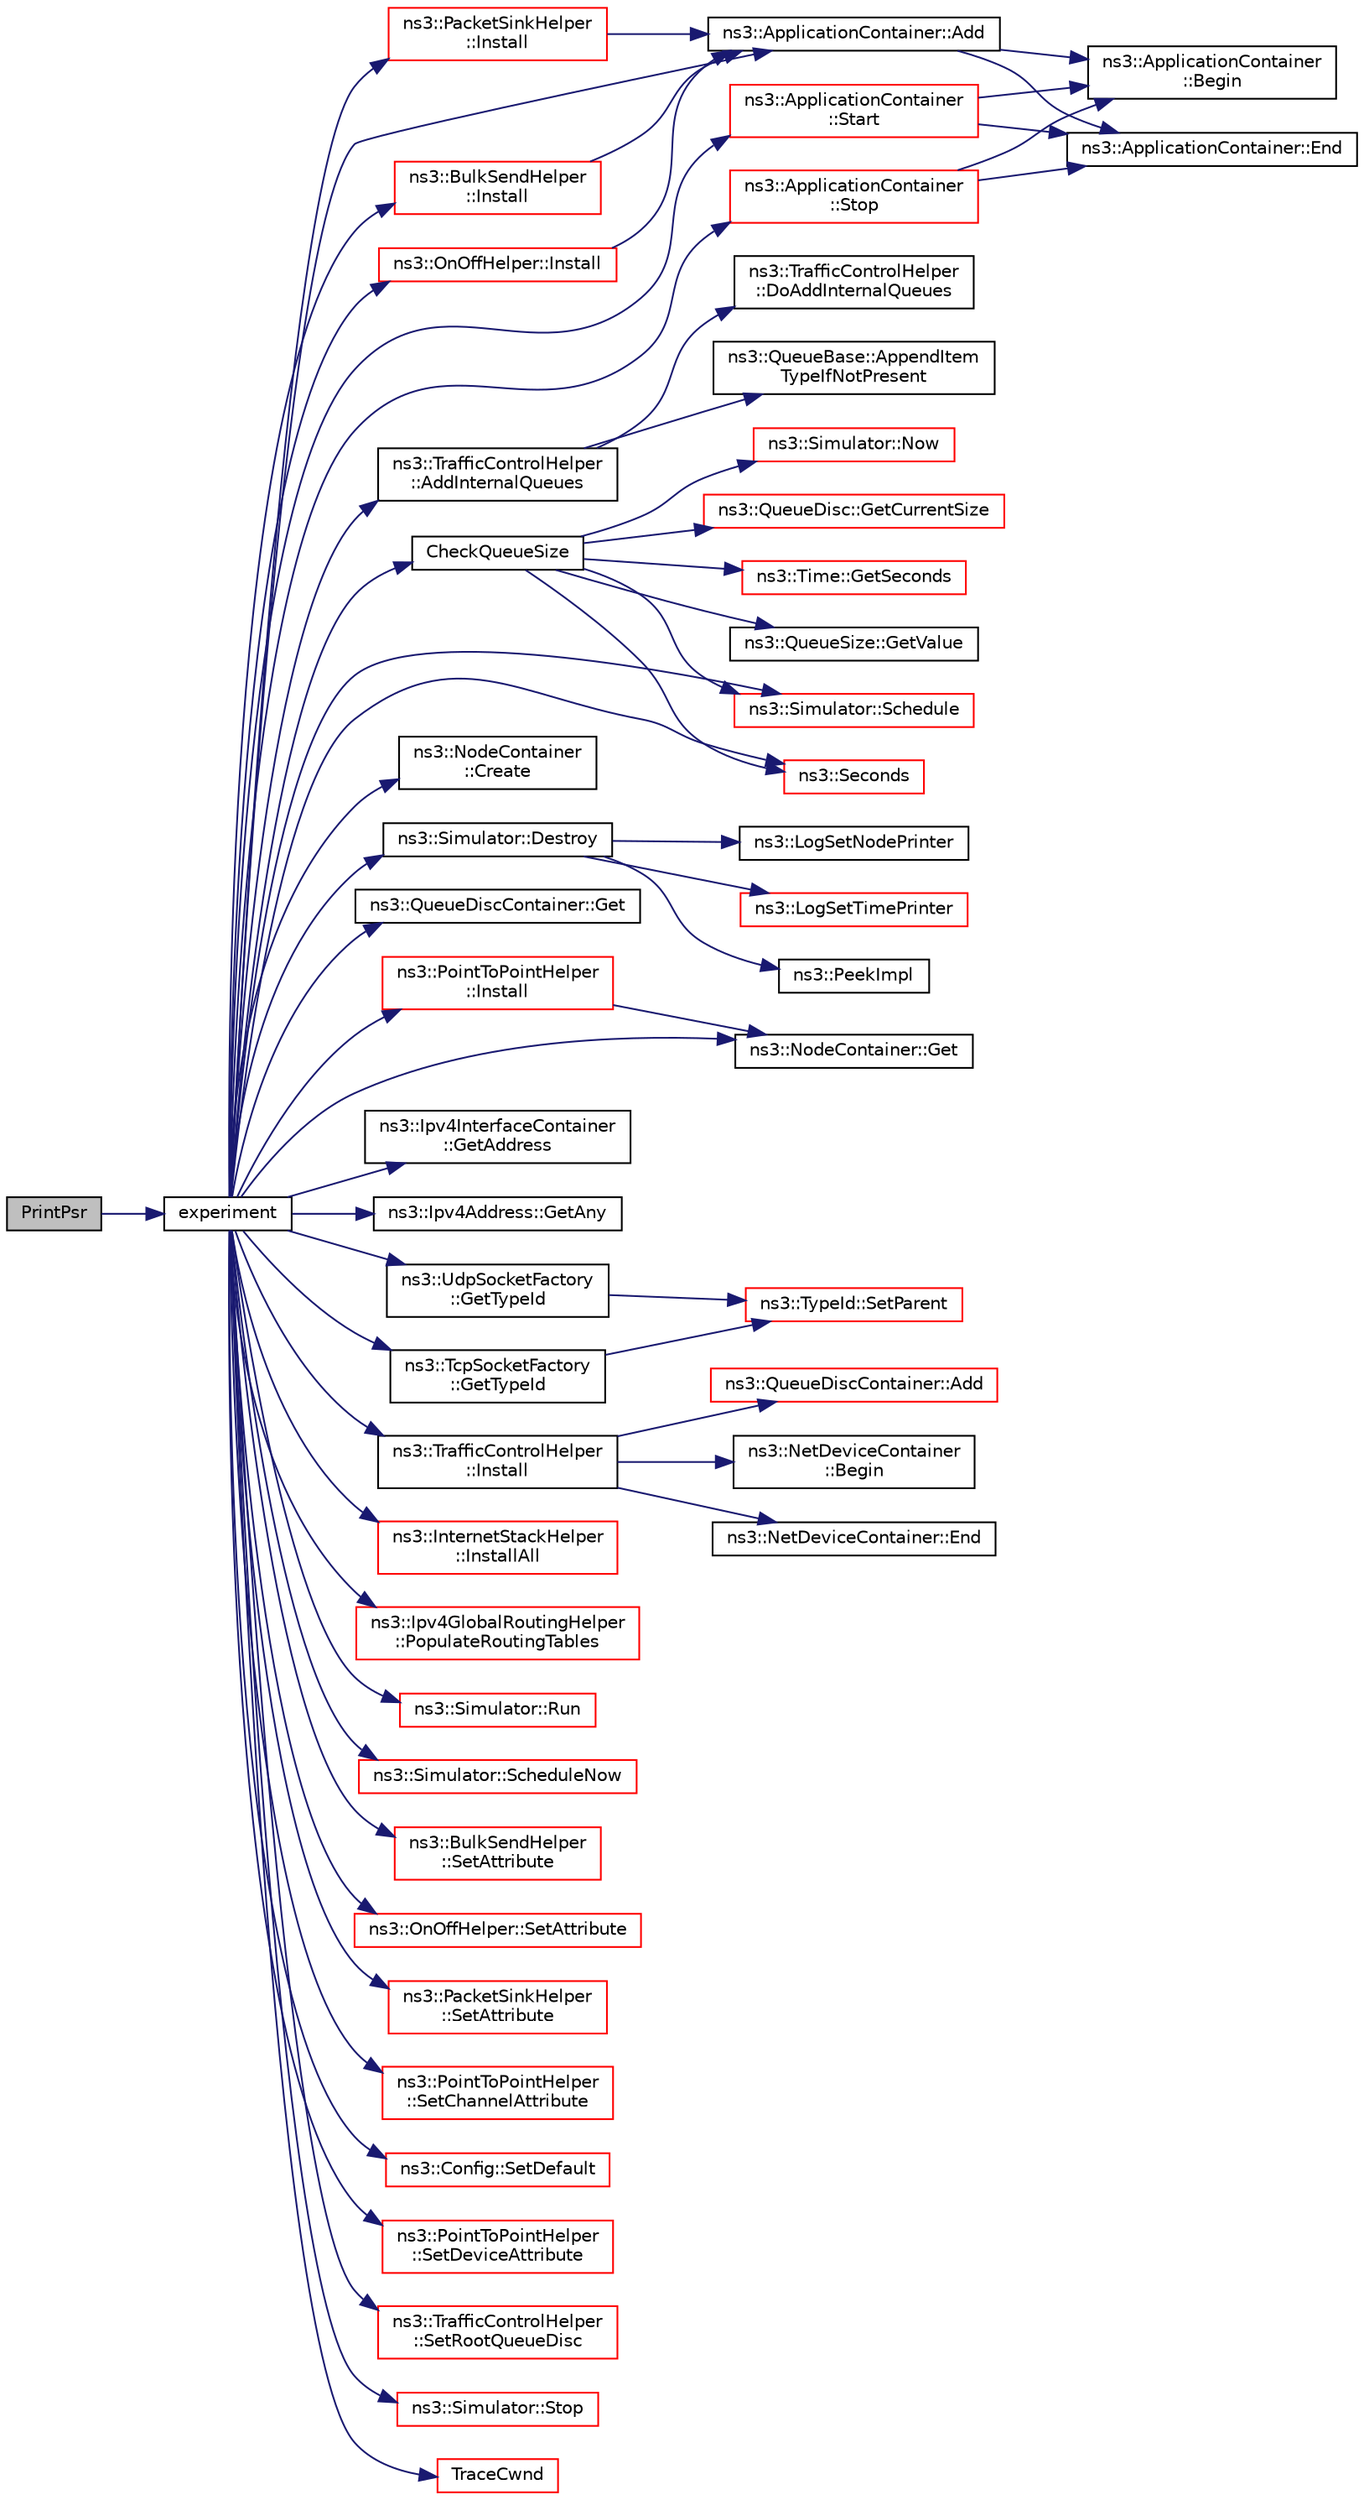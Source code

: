 digraph "PrintPsr"
{
 // LATEX_PDF_SIZE
  edge [fontname="Helvetica",fontsize="10",labelfontname="Helvetica",labelfontsize="10"];
  node [fontname="Helvetica",fontsize="10",shape=record];
  rankdir="LR";
  Node1 [label="PrintPsr",height=0.2,width=0.4,color="black", fillcolor="grey75", style="filled", fontcolor="black",tooltip=" "];
  Node1 -> Node2 [color="midnightblue",fontsize="10",style="solid",fontname="Helvetica"];
  Node2 [label="experiment",height=0.2,width=0.4,color="black", fillcolor="white", style="filled",URL="$cobalt-vs-codel_8cc.html#a6397b590e75a0f7841fcfa02a2ea7611",tooltip=" "];
  Node2 -> Node3 [color="midnightblue",fontsize="10",style="solid",fontname="Helvetica"];
  Node3 [label="ns3::ApplicationContainer::Add",height=0.2,width=0.4,color="black", fillcolor="white", style="filled",URL="$classns3_1_1_application_container.html#ad09ab1a1ad5849d518d5f4c262e38152",tooltip="Append the contents of another ApplicationContainer to the end of this container."];
  Node3 -> Node4 [color="midnightblue",fontsize="10",style="solid",fontname="Helvetica"];
  Node4 [label="ns3::ApplicationContainer\l::Begin",height=0.2,width=0.4,color="black", fillcolor="white", style="filled",URL="$classns3_1_1_application_container.html#a52964e0173d98e9d9dd9e8c4fc4f5ff7",tooltip="Get an iterator which refers to the first Application in the container."];
  Node3 -> Node5 [color="midnightblue",fontsize="10",style="solid",fontname="Helvetica"];
  Node5 [label="ns3::ApplicationContainer::End",height=0.2,width=0.4,color="black", fillcolor="white", style="filled",URL="$classns3_1_1_application_container.html#a9f1d05b1b8993ef668438ed5eadd7354",tooltip="Get an iterator which indicates past-the-last Application in the container."];
  Node2 -> Node6 [color="midnightblue",fontsize="10",style="solid",fontname="Helvetica"];
  Node6 [label="ns3::TrafficControlHelper\l::AddInternalQueues",height=0.2,width=0.4,color="black", fillcolor="white", style="filled",URL="$classns3_1_1_traffic_control_helper.html#ab66b78748c0e05098d10fc0d1b6e19bb",tooltip="Helper function used to add the given number of internal queues (of the given type and with the given..."];
  Node6 -> Node7 [color="midnightblue",fontsize="10",style="solid",fontname="Helvetica"];
  Node7 [label="ns3::QueueBase::AppendItem\lTypeIfNotPresent",height=0.2,width=0.4,color="black", fillcolor="white", style="filled",URL="$classns3_1_1_queue_base.html#a7b85284de63a5642e623f32d096dbcd9",tooltip="Append the item type to the provided type ID if the latter does not end with '>'."];
  Node6 -> Node8 [color="midnightblue",fontsize="10",style="solid",fontname="Helvetica"];
  Node8 [label="ns3::TrafficControlHelper\l::DoAddInternalQueues",height=0.2,width=0.4,color="black", fillcolor="white", style="filled",URL="$classns3_1_1_traffic_control_helper.html#a3ffbb4b6fe4b0f7759bf878ec80aa414",tooltip="Actual implementation of the AddInternalQueues method."];
  Node2 -> Node9 [color="midnightblue",fontsize="10",style="solid",fontname="Helvetica"];
  Node9 [label="CheckQueueSize",height=0.2,width=0.4,color="black", fillcolor="white", style="filled",URL="$cobalt-vs-codel_8cc.html#a2db2ab2d8e19895b6a751c4713c67df6",tooltip=" "];
  Node9 -> Node10 [color="midnightblue",fontsize="10",style="solid",fontname="Helvetica"];
  Node10 [label="ns3::QueueDisc::GetCurrentSize",height=0.2,width=0.4,color="red", fillcolor="white", style="filled",URL="$classns3_1_1_queue_disc.html#a0b121e62752208f83a5cb2b5124b5822",tooltip="Get the current size of the queue disc in bytes, if operating in bytes mode, or packets,..."];
  Node9 -> Node16 [color="midnightblue",fontsize="10",style="solid",fontname="Helvetica"];
  Node16 [label="ns3::Time::GetSeconds",height=0.2,width=0.4,color="red", fillcolor="white", style="filled",URL="$classns3_1_1_time.html#a27cb7c22324e0447740929b024dbeb66",tooltip="Get an approximation of the time stored in this instance in the indicated unit."];
  Node9 -> Node30 [color="midnightblue",fontsize="10",style="solid",fontname="Helvetica"];
  Node30 [label="ns3::QueueSize::GetValue",height=0.2,width=0.4,color="black", fillcolor="white", style="filled",URL="$classns3_1_1_queue_size.html#aeda8ff9a290b06b028064beb7ef0a44a",tooltip="Get the underlying value."];
  Node9 -> Node31 [color="midnightblue",fontsize="10",style="solid",fontname="Helvetica"];
  Node31 [label="ns3::Simulator::Now",height=0.2,width=0.4,color="red", fillcolor="white", style="filled",URL="$classns3_1_1_simulator.html#ac3178fa975b419f7875e7105be122800",tooltip="Return the current simulation virtual time."];
  Node9 -> Node82 [color="midnightblue",fontsize="10",style="solid",fontname="Helvetica"];
  Node82 [label="ns3::Simulator::Schedule",height=0.2,width=0.4,color="red", fillcolor="white", style="filled",URL="$classns3_1_1_simulator.html#a3da7d28335c8ac0e3e86781f766df241",tooltip="Schedule an event to expire after delay."];
  Node9 -> Node94 [color="midnightblue",fontsize="10",style="solid",fontname="Helvetica"];
  Node94 [label="ns3::Seconds",height=0.2,width=0.4,color="red", fillcolor="white", style="filled",URL="$group__timecivil.html#ga33c34b816f8ff6628e33d5c8e9713b9e",tooltip="Construct a Time in the indicated unit."];
  Node2 -> Node95 [color="midnightblue",fontsize="10",style="solid",fontname="Helvetica"];
  Node95 [label="ns3::NodeContainer\l::Create",height=0.2,width=0.4,color="black", fillcolor="white", style="filled",URL="$classns3_1_1_node_container.html#a787f059e2813e8b951cc6914d11dfe69",tooltip="Create n nodes and append pointers to them to the end of this NodeContainer."];
  Node2 -> Node96 [color="midnightblue",fontsize="10",style="solid",fontname="Helvetica"];
  Node96 [label="ns3::Simulator::Destroy",height=0.2,width=0.4,color="black", fillcolor="white", style="filled",URL="$classns3_1_1_simulator.html#a2a056e59a6623225df0957eda0ee8252",tooltip="Execute the events scheduled with ScheduleDestroy()."];
  Node96 -> Node73 [color="midnightblue",fontsize="10",style="solid",fontname="Helvetica"];
  Node73 [label="ns3::LogSetNodePrinter",height=0.2,width=0.4,color="black", fillcolor="white", style="filled",URL="$namespacens3.html#aebac73305345f2e2803fdeb102a7705e",tooltip="Set the LogNodePrinter function to be used to prepend log messages with the node id."];
  Node96 -> Node74 [color="midnightblue",fontsize="10",style="solid",fontname="Helvetica"];
  Node74 [label="ns3::LogSetTimePrinter",height=0.2,width=0.4,color="red", fillcolor="white", style="filled",URL="$namespacens3.html#a46cd76678f7da29799d1b41994e12ec1",tooltip="Set the TimePrinter function to be used to prepend log messages with the simulation time."];
  Node96 -> Node79 [color="midnightblue",fontsize="10",style="solid",fontname="Helvetica"];
  Node79 [label="ns3::PeekImpl",height=0.2,width=0.4,color="black", fillcolor="white", style="filled",URL="$group__simulator.html#ga233c5c38de117e4e4a5a9cd168694792",tooltip="Get the static SimulatorImpl instance."];
  Node2 -> Node97 [color="midnightblue",fontsize="10",style="solid",fontname="Helvetica"];
  Node97 [label="ns3::QueueDiscContainer::Get",height=0.2,width=0.4,color="black", fillcolor="white", style="filled",URL="$classns3_1_1_queue_disc_container.html#ac328a1da08d2df230fca81bd81d7caac",tooltip="Get the Ptr<QueueDisc> stored in this container at a given index."];
  Node2 -> Node98 [color="midnightblue",fontsize="10",style="solid",fontname="Helvetica"];
  Node98 [label="ns3::NodeContainer::Get",height=0.2,width=0.4,color="black", fillcolor="white", style="filled",URL="$classns3_1_1_node_container.html#aff885e5a6b02ca4a27f5725de647d96e",tooltip="Get the Ptr<Node> stored in this container at a given index."];
  Node2 -> Node99 [color="midnightblue",fontsize="10",style="solid",fontname="Helvetica"];
  Node99 [label="ns3::Ipv4InterfaceContainer\l::GetAddress",height=0.2,width=0.4,color="black", fillcolor="white", style="filled",URL="$classns3_1_1_ipv4_interface_container.html#ae708067c27bd8019edd3c0311ff150b3",tooltip=" "];
  Node2 -> Node100 [color="midnightblue",fontsize="10",style="solid",fontname="Helvetica"];
  Node100 [label="ns3::Ipv4Address::GetAny",height=0.2,width=0.4,color="black", fillcolor="white", style="filled",URL="$classns3_1_1_ipv4_address.html#a7a39b330c8e701183a411d5779fca1a4",tooltip=" "];
  Node2 -> Node101 [color="midnightblue",fontsize="10",style="solid",fontname="Helvetica"];
  Node101 [label="ns3::TcpSocketFactory\l::GetTypeId",height=0.2,width=0.4,color="black", fillcolor="white", style="filled",URL="$classns3_1_1_tcp_socket_factory.html#a29c295f0b282f52d7c903768f80607b0",tooltip="Get the type ID."];
  Node101 -> Node54 [color="midnightblue",fontsize="10",style="solid",fontname="Helvetica"];
  Node54 [label="ns3::TypeId::SetParent",height=0.2,width=0.4,color="red", fillcolor="white", style="filled",URL="$classns3_1_1_type_id.html#abaaca67ab7d2471067e7c275df0f7309",tooltip="Set the parent TypeId."];
  Node2 -> Node102 [color="midnightblue",fontsize="10",style="solid",fontname="Helvetica"];
  Node102 [label="ns3::UdpSocketFactory\l::GetTypeId",height=0.2,width=0.4,color="black", fillcolor="white", style="filled",URL="$classns3_1_1_udp_socket_factory.html#ad5b47e944de8861e3dc2b6de1ccbdf5b",tooltip="Get the type ID."];
  Node102 -> Node54 [color="midnightblue",fontsize="10",style="solid",fontname="Helvetica"];
  Node2 -> Node103 [color="midnightblue",fontsize="10",style="solid",fontname="Helvetica"];
  Node103 [label="ns3::TrafficControlHelper\l::Install",height=0.2,width=0.4,color="black", fillcolor="white", style="filled",URL="$classns3_1_1_traffic_control_helper.html#a0aa6a8e2fbb1c196589e16f48c99f0b9",tooltip=" "];
  Node103 -> Node104 [color="midnightblue",fontsize="10",style="solid",fontname="Helvetica"];
  Node104 [label="ns3::QueueDiscContainer::Add",height=0.2,width=0.4,color="red", fillcolor="white", style="filled",URL="$classns3_1_1_queue_disc_container.html#a0520ac277a87beaeda5608dd8bfd37a4",tooltip="Append the contents of another QueueDiscContainer to the end of this container."];
  Node103 -> Node107 [color="midnightblue",fontsize="10",style="solid",fontname="Helvetica"];
  Node107 [label="ns3::NetDeviceContainer\l::Begin",height=0.2,width=0.4,color="black", fillcolor="white", style="filled",URL="$classns3_1_1_net_device_container.html#a4ddc336af319061f5b61c515f0453242",tooltip="Get an iterator which refers to the first NetDevice in the container."];
  Node103 -> Node108 [color="midnightblue",fontsize="10",style="solid",fontname="Helvetica"];
  Node108 [label="ns3::NetDeviceContainer::End",height=0.2,width=0.4,color="black", fillcolor="white", style="filled",URL="$classns3_1_1_net_device_container.html#a436d9df206570861f96c3f278eaccb92",tooltip="Get an iterator which indicates past-the-last NetDevice in the container."];
  Node2 -> Node109 [color="midnightblue",fontsize="10",style="solid",fontname="Helvetica"];
  Node109 [label="ns3::PointToPointHelper\l::Install",height=0.2,width=0.4,color="red", fillcolor="white", style="filled",URL="$classns3_1_1_point_to_point_helper.html#ab9162fea3e88722666fed1106df1f9ec",tooltip=" "];
  Node109 -> Node98 [color="midnightblue",fontsize="10",style="solid",fontname="Helvetica"];
  Node2 -> Node111 [color="midnightblue",fontsize="10",style="solid",fontname="Helvetica"];
  Node111 [label="ns3::BulkSendHelper\l::Install",height=0.2,width=0.4,color="red", fillcolor="white", style="filled",URL="$classns3_1_1_bulk_send_helper.html#afc9241b5e57a619cb2d408bdcac50f3a",tooltip="Install an ns3::BulkSendApplication on each node of the input container configured with all the attri..."];
  Node111 -> Node3 [color="midnightblue",fontsize="10",style="solid",fontname="Helvetica"];
  Node2 -> Node121 [color="midnightblue",fontsize="10",style="solid",fontname="Helvetica"];
  Node121 [label="ns3::OnOffHelper::Install",height=0.2,width=0.4,color="red", fillcolor="white", style="filled",URL="$classns3_1_1_on_off_helper.html#a87cc5963ff591c4ba397ba4439ea39d7",tooltip="Install an ns3::OnOffApplication on each node of the input container configured with all the attribut..."];
  Node121 -> Node3 [color="midnightblue",fontsize="10",style="solid",fontname="Helvetica"];
  Node2 -> Node123 [color="midnightblue",fontsize="10",style="solid",fontname="Helvetica"];
  Node123 [label="ns3::PacketSinkHelper\l::Install",height=0.2,width=0.4,color="red", fillcolor="white", style="filled",URL="$classns3_1_1_packet_sink_helper.html#a0808437e17663beb7c6a4a082d458115",tooltip="Install an ns3::PacketSinkApplication on each node of the input container configured with all the att..."];
  Node123 -> Node3 [color="midnightblue",fontsize="10",style="solid",fontname="Helvetica"];
  Node2 -> Node125 [color="midnightblue",fontsize="10",style="solid",fontname="Helvetica"];
  Node125 [label="ns3::InternetStackHelper\l::InstallAll",height=0.2,width=0.4,color="red", fillcolor="white", style="filled",URL="$classns3_1_1_internet_stack_helper.html#a5f49d0c5e715bea85d06bbca640b1ef4",tooltip="Aggregate IPv4, IPv6, UDP, and TCP stacks to all nodes in the simulation."];
  Node2 -> Node141 [color="midnightblue",fontsize="10",style="solid",fontname="Helvetica"];
  Node141 [label="ns3::Ipv4GlobalRoutingHelper\l::PopulateRoutingTables",height=0.2,width=0.4,color="red", fillcolor="white", style="filled",URL="$classns3_1_1_ipv4_global_routing_helper.html#a540c7339880774ff18a459238ef5a7b2",tooltip="Build a routing database and initialize the routing tables of the nodes in the simulation."];
  Node2 -> Node145 [color="midnightblue",fontsize="10",style="solid",fontname="Helvetica"];
  Node145 [label="ns3::Simulator::Run",height=0.2,width=0.4,color="red", fillcolor="white", style="filled",URL="$classns3_1_1_simulator.html#a84be982e6d03b62c3dc3303c75a9b909",tooltip="Run the simulation."];
  Node2 -> Node82 [color="midnightblue",fontsize="10",style="solid",fontname="Helvetica"];
  Node2 -> Node148 [color="midnightblue",fontsize="10",style="solid",fontname="Helvetica"];
  Node148 [label="ns3::Simulator::ScheduleNow",height=0.2,width=0.4,color="red", fillcolor="white", style="filled",URL="$classns3_1_1_simulator.html#ab8a8b58feaa12f531175df5fd355c362",tooltip="Schedule an event to expire Now."];
  Node2 -> Node94 [color="midnightblue",fontsize="10",style="solid",fontname="Helvetica"];
  Node2 -> Node151 [color="midnightblue",fontsize="10",style="solid",fontname="Helvetica"];
  Node151 [label="ns3::BulkSendHelper\l::SetAttribute",height=0.2,width=0.4,color="red", fillcolor="white", style="filled",URL="$classns3_1_1_bulk_send_helper.html#a18d20e1c180046edd5ee03c67d15c1bf",tooltip="Helper function used to set the underlying application attributes, not the socket attributes."];
  Node2 -> Node158 [color="midnightblue",fontsize="10",style="solid",fontname="Helvetica"];
  Node158 [label="ns3::OnOffHelper::SetAttribute",height=0.2,width=0.4,color="red", fillcolor="white", style="filled",URL="$classns3_1_1_on_off_helper.html#a9f29b8db5fd9afa3075a74f48d30d914",tooltip="Helper function used to set the underlying application attributes."];
  Node2 -> Node159 [color="midnightblue",fontsize="10",style="solid",fontname="Helvetica"];
  Node159 [label="ns3::PacketSinkHelper\l::SetAttribute",height=0.2,width=0.4,color="red", fillcolor="white", style="filled",URL="$classns3_1_1_packet_sink_helper.html#a04bcaf17a17c89aa1d58062a8cb92cfa",tooltip="Helper function used to set the underlying application attributes."];
  Node2 -> Node160 [color="midnightblue",fontsize="10",style="solid",fontname="Helvetica"];
  Node160 [label="ns3::PointToPointHelper\l::SetChannelAttribute",height=0.2,width=0.4,color="red", fillcolor="white", style="filled",URL="$classns3_1_1_point_to_point_helper.html#a6b5317fd17fb61e5a53f8d66a90b63b9",tooltip="Set an attribute value to be propagated to each Channel created by the helper."];
  Node2 -> Node161 [color="midnightblue",fontsize="10",style="solid",fontname="Helvetica"];
  Node161 [label="ns3::Config::SetDefault",height=0.2,width=0.4,color="red", fillcolor="white", style="filled",URL="$group__config.html#ga2e7882df849d8ba4aaad31c934c40c06",tooltip=" "];
  Node2 -> Node167 [color="midnightblue",fontsize="10",style="solid",fontname="Helvetica"];
  Node167 [label="ns3::PointToPointHelper\l::SetDeviceAttribute",height=0.2,width=0.4,color="red", fillcolor="white", style="filled",URL="$classns3_1_1_point_to_point_helper.html#a4577f5ab8c387e5528af2e0fbab1152e",tooltip="Set an attribute value to be propagated to each NetDevice created by the helper."];
  Node2 -> Node168 [color="midnightblue",fontsize="10",style="solid",fontname="Helvetica"];
  Node168 [label="ns3::TrafficControlHelper\l::SetRootQueueDisc",height=0.2,width=0.4,color="red", fillcolor="white", style="filled",URL="$classns3_1_1_traffic_control_helper.html#a2f79cb734ce27742d37c381700cbb7ba",tooltip="Helper function used to set a root queue disc of the given type and with the given attributes."];
  Node2 -> Node170 [color="midnightblue",fontsize="10",style="solid",fontname="Helvetica"];
  Node170 [label="ns3::ApplicationContainer\l::Start",height=0.2,width=0.4,color="red", fillcolor="white", style="filled",URL="$classns3_1_1_application_container.html#a8eff87926507020bbe3e1390358a54a7",tooltip="Arrange for all of the Applications in this container to Start() at the Time given as a parameter."];
  Node170 -> Node4 [color="midnightblue",fontsize="10",style="solid",fontname="Helvetica"];
  Node170 -> Node5 [color="midnightblue",fontsize="10",style="solid",fontname="Helvetica"];
  Node2 -> Node175 [color="midnightblue",fontsize="10",style="solid",fontname="Helvetica"];
  Node175 [label="ns3::ApplicationContainer\l::Stop",height=0.2,width=0.4,color="red", fillcolor="white", style="filled",URL="$classns3_1_1_application_container.html#adfc52f9aa4020c8714679b00bbb9ddb3",tooltip="Arrange for all of the Applications in this container to Stop() at the Time given as a parameter."];
  Node175 -> Node4 [color="midnightblue",fontsize="10",style="solid",fontname="Helvetica"];
  Node175 -> Node5 [color="midnightblue",fontsize="10",style="solid",fontname="Helvetica"];
  Node2 -> Node177 [color="midnightblue",fontsize="10",style="solid",fontname="Helvetica"];
  Node177 [label="ns3::Simulator::Stop",height=0.2,width=0.4,color="red", fillcolor="white", style="filled",URL="$classns3_1_1_simulator.html#a2335ba5b62e9066e893fecb21b7f6afd",tooltip="Tell the Simulator the calling event should be the last one executed."];
  Node2 -> Node179 [color="midnightblue",fontsize="10",style="solid",fontname="Helvetica"];
  Node179 [label="TraceCwnd",height=0.2,width=0.4,color="red", fillcolor="white", style="filled",URL="$cobalt-vs-codel_8cc.html#aa3e5c614754f54d0f1332a1002170bf5",tooltip=" "];
}
